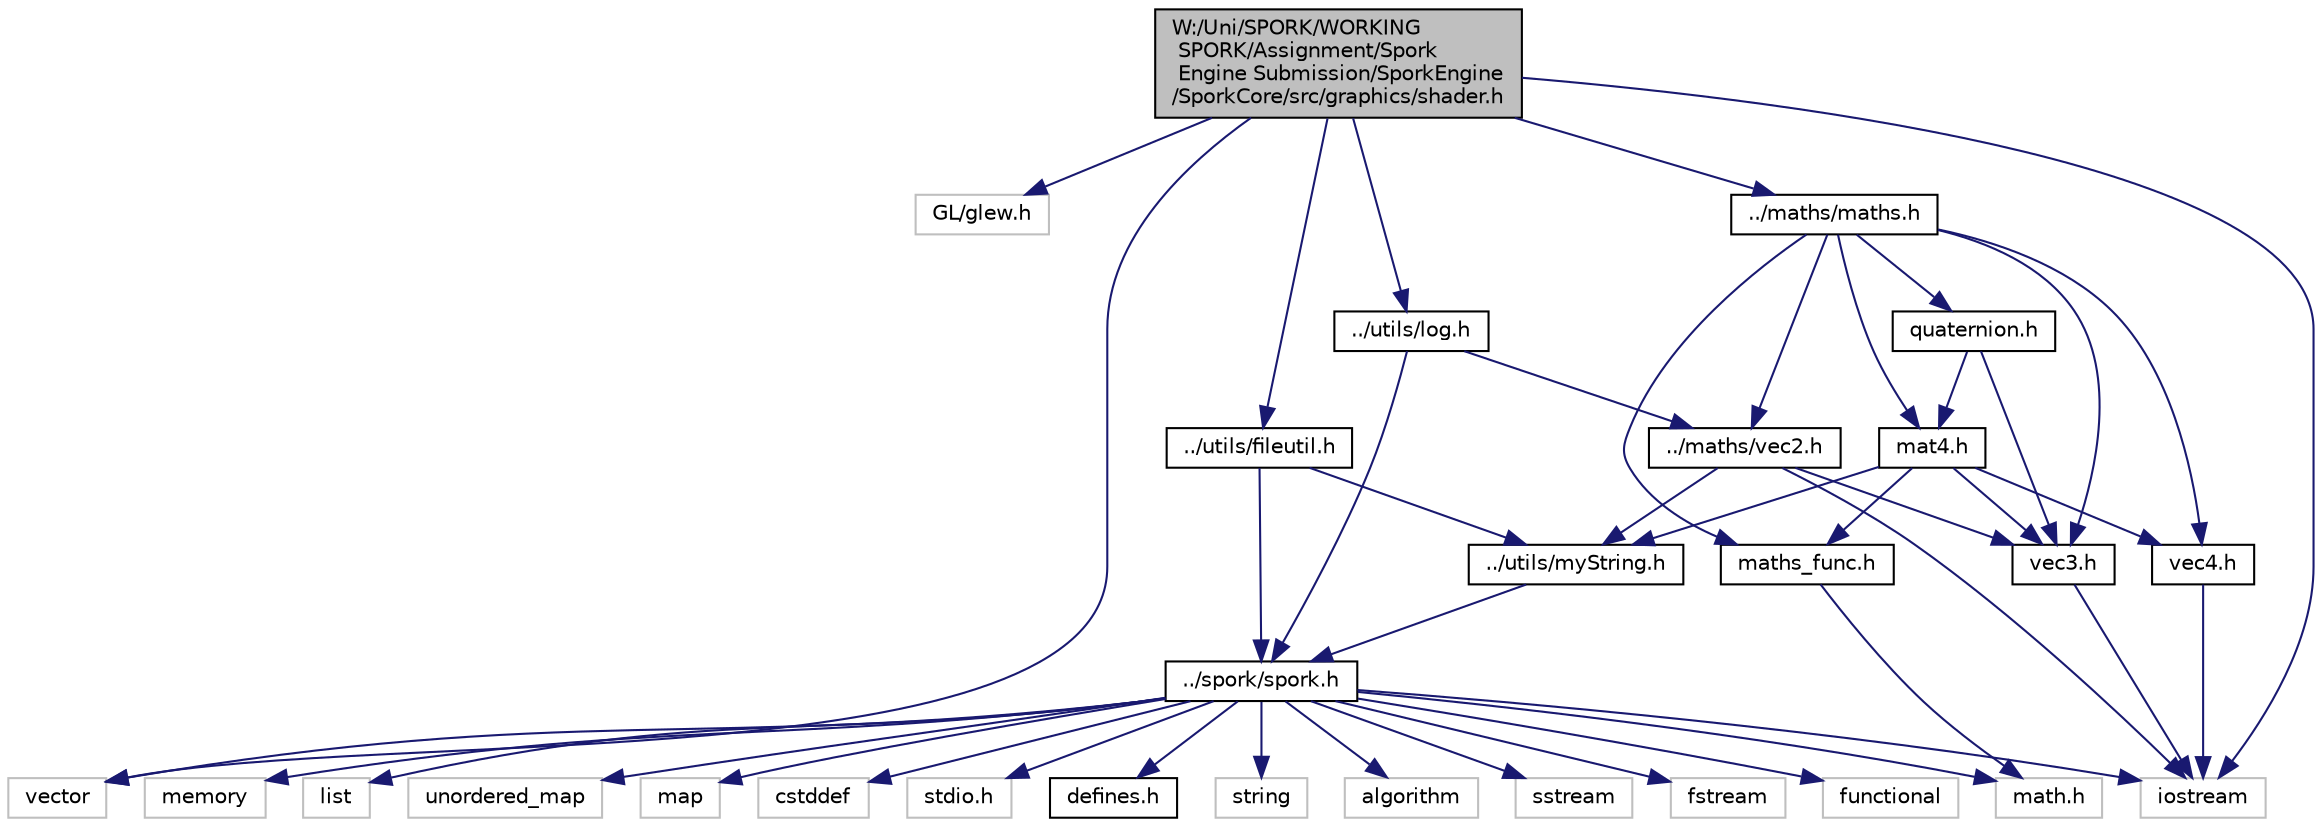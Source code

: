 digraph "W:/Uni/SPORK/WORKING SPORK/Assignment/Spork Engine Submission/SporkEngine/SporkCore/src/graphics/shader.h"
{
  edge [fontname="Helvetica",fontsize="10",labelfontname="Helvetica",labelfontsize="10"];
  node [fontname="Helvetica",fontsize="10",shape=record];
  Node0 [label="W:/Uni/SPORK/WORKING\l SPORK/Assignment/Spork\l Engine Submission/SporkEngine\l/SporkCore/src/graphics/shader.h",height=0.2,width=0.4,color="black", fillcolor="grey75", style="filled", fontcolor="black"];
  Node0 -> Node1 [color="midnightblue",fontsize="10",style="solid"];
  Node1 [label="GL/glew.h",height=0.2,width=0.4,color="grey75", fillcolor="white", style="filled"];
  Node0 -> Node2 [color="midnightblue",fontsize="10",style="solid"];
  Node2 [label="vector",height=0.2,width=0.4,color="grey75", fillcolor="white", style="filled"];
  Node0 -> Node3 [color="midnightblue",fontsize="10",style="solid"];
  Node3 [label="iostream",height=0.2,width=0.4,color="grey75", fillcolor="white", style="filled"];
  Node0 -> Node4 [color="midnightblue",fontsize="10",style="solid"];
  Node4 [label="../utils/log.h",height=0.2,width=0.4,color="black", fillcolor="white", style="filled",URL="$log_8h.html"];
  Node4 -> Node5 [color="midnightblue",fontsize="10",style="solid"];
  Node5 [label="../spork/spork.h",height=0.2,width=0.4,color="black", fillcolor="white", style="filled",URL="$spork_8h.html"];
  Node5 -> Node6 [color="midnightblue",fontsize="10",style="solid"];
  Node6 [label="string",height=0.2,width=0.4,color="grey75", fillcolor="white", style="filled"];
  Node5 -> Node7 [color="midnightblue",fontsize="10",style="solid"];
  Node7 [label="algorithm",height=0.2,width=0.4,color="grey75", fillcolor="white", style="filled"];
  Node5 -> Node3 [color="midnightblue",fontsize="10",style="solid"];
  Node5 -> Node8 [color="midnightblue",fontsize="10",style="solid"];
  Node8 [label="sstream",height=0.2,width=0.4,color="grey75", fillcolor="white", style="filled"];
  Node5 -> Node9 [color="midnightblue",fontsize="10",style="solid"];
  Node9 [label="fstream",height=0.2,width=0.4,color="grey75", fillcolor="white", style="filled"];
  Node5 -> Node10 [color="midnightblue",fontsize="10",style="solid"];
  Node10 [label="functional",height=0.2,width=0.4,color="grey75", fillcolor="white", style="filled"];
  Node5 -> Node2 [color="midnightblue",fontsize="10",style="solid"];
  Node5 -> Node11 [color="midnightblue",fontsize="10",style="solid"];
  Node11 [label="memory",height=0.2,width=0.4,color="grey75", fillcolor="white", style="filled"];
  Node5 -> Node12 [color="midnightblue",fontsize="10",style="solid"];
  Node12 [label="list",height=0.2,width=0.4,color="grey75", fillcolor="white", style="filled"];
  Node5 -> Node13 [color="midnightblue",fontsize="10",style="solid"];
  Node13 [label="unordered_map",height=0.2,width=0.4,color="grey75", fillcolor="white", style="filled"];
  Node5 -> Node14 [color="midnightblue",fontsize="10",style="solid"];
  Node14 [label="map",height=0.2,width=0.4,color="grey75", fillcolor="white", style="filled"];
  Node5 -> Node15 [color="midnightblue",fontsize="10",style="solid"];
  Node15 [label="cstddef",height=0.2,width=0.4,color="grey75", fillcolor="white", style="filled"];
  Node5 -> Node16 [color="midnightblue",fontsize="10",style="solid"];
  Node16 [label="stdio.h",height=0.2,width=0.4,color="grey75", fillcolor="white", style="filled"];
  Node5 -> Node17 [color="midnightblue",fontsize="10",style="solid"];
  Node17 [label="math.h",height=0.2,width=0.4,color="grey75", fillcolor="white", style="filled"];
  Node5 -> Node18 [color="midnightblue",fontsize="10",style="solid"];
  Node18 [label="defines.h",height=0.2,width=0.4,color="black", fillcolor="white", style="filled",URL="$defines_8h.html"];
  Node4 -> Node19 [color="midnightblue",fontsize="10",style="solid"];
  Node19 [label="../maths/vec2.h",height=0.2,width=0.4,color="black", fillcolor="white", style="filled",URL="$vec2_8h.html"];
  Node19 -> Node3 [color="midnightblue",fontsize="10",style="solid"];
  Node19 -> Node20 [color="midnightblue",fontsize="10",style="solid"];
  Node20 [label="vec3.h",height=0.2,width=0.4,color="black", fillcolor="white", style="filled",URL="$vec3_8h.html"];
  Node20 -> Node3 [color="midnightblue",fontsize="10",style="solid"];
  Node19 -> Node21 [color="midnightblue",fontsize="10",style="solid"];
  Node21 [label="../utils/myString.h",height=0.2,width=0.4,color="black", fillcolor="white", style="filled",URL="$my_string_8h.html"];
  Node21 -> Node5 [color="midnightblue",fontsize="10",style="solid"];
  Node0 -> Node22 [color="midnightblue",fontsize="10",style="solid"];
  Node22 [label="../utils/fileutil.h",height=0.2,width=0.4,color="black", fillcolor="white", style="filled",URL="$fileutil_8h.html"];
  Node22 -> Node5 [color="midnightblue",fontsize="10",style="solid"];
  Node22 -> Node21 [color="midnightblue",fontsize="10",style="solid"];
  Node0 -> Node23 [color="midnightblue",fontsize="10",style="solid"];
  Node23 [label="../maths/maths.h",height=0.2,width=0.4,color="black", fillcolor="white", style="filled",URL="$maths_8h.html"];
  Node23 -> Node24 [color="midnightblue",fontsize="10",style="solid"];
  Node24 [label="maths_func.h",height=0.2,width=0.4,color="black", fillcolor="white", style="filled",URL="$maths__func_8h.html"];
  Node24 -> Node17 [color="midnightblue",fontsize="10",style="solid"];
  Node23 -> Node19 [color="midnightblue",fontsize="10",style="solid"];
  Node23 -> Node20 [color="midnightblue",fontsize="10",style="solid"];
  Node23 -> Node25 [color="midnightblue",fontsize="10",style="solid"];
  Node25 [label="vec4.h",height=0.2,width=0.4,color="black", fillcolor="white", style="filled",URL="$vec4_8h.html"];
  Node25 -> Node3 [color="midnightblue",fontsize="10",style="solid"];
  Node23 -> Node26 [color="midnightblue",fontsize="10",style="solid"];
  Node26 [label="mat4.h",height=0.2,width=0.4,color="black", fillcolor="white", style="filled",URL="$mat4_8h.html"];
  Node26 -> Node21 [color="midnightblue",fontsize="10",style="solid"];
  Node26 -> Node24 [color="midnightblue",fontsize="10",style="solid"];
  Node26 -> Node20 [color="midnightblue",fontsize="10",style="solid"];
  Node26 -> Node25 [color="midnightblue",fontsize="10",style="solid"];
  Node23 -> Node27 [color="midnightblue",fontsize="10",style="solid"];
  Node27 [label="quaternion.h",height=0.2,width=0.4,color="black", fillcolor="white", style="filled",URL="$quaternion_8h.html"];
  Node27 -> Node20 [color="midnightblue",fontsize="10",style="solid"];
  Node27 -> Node26 [color="midnightblue",fontsize="10",style="solid"];
}
